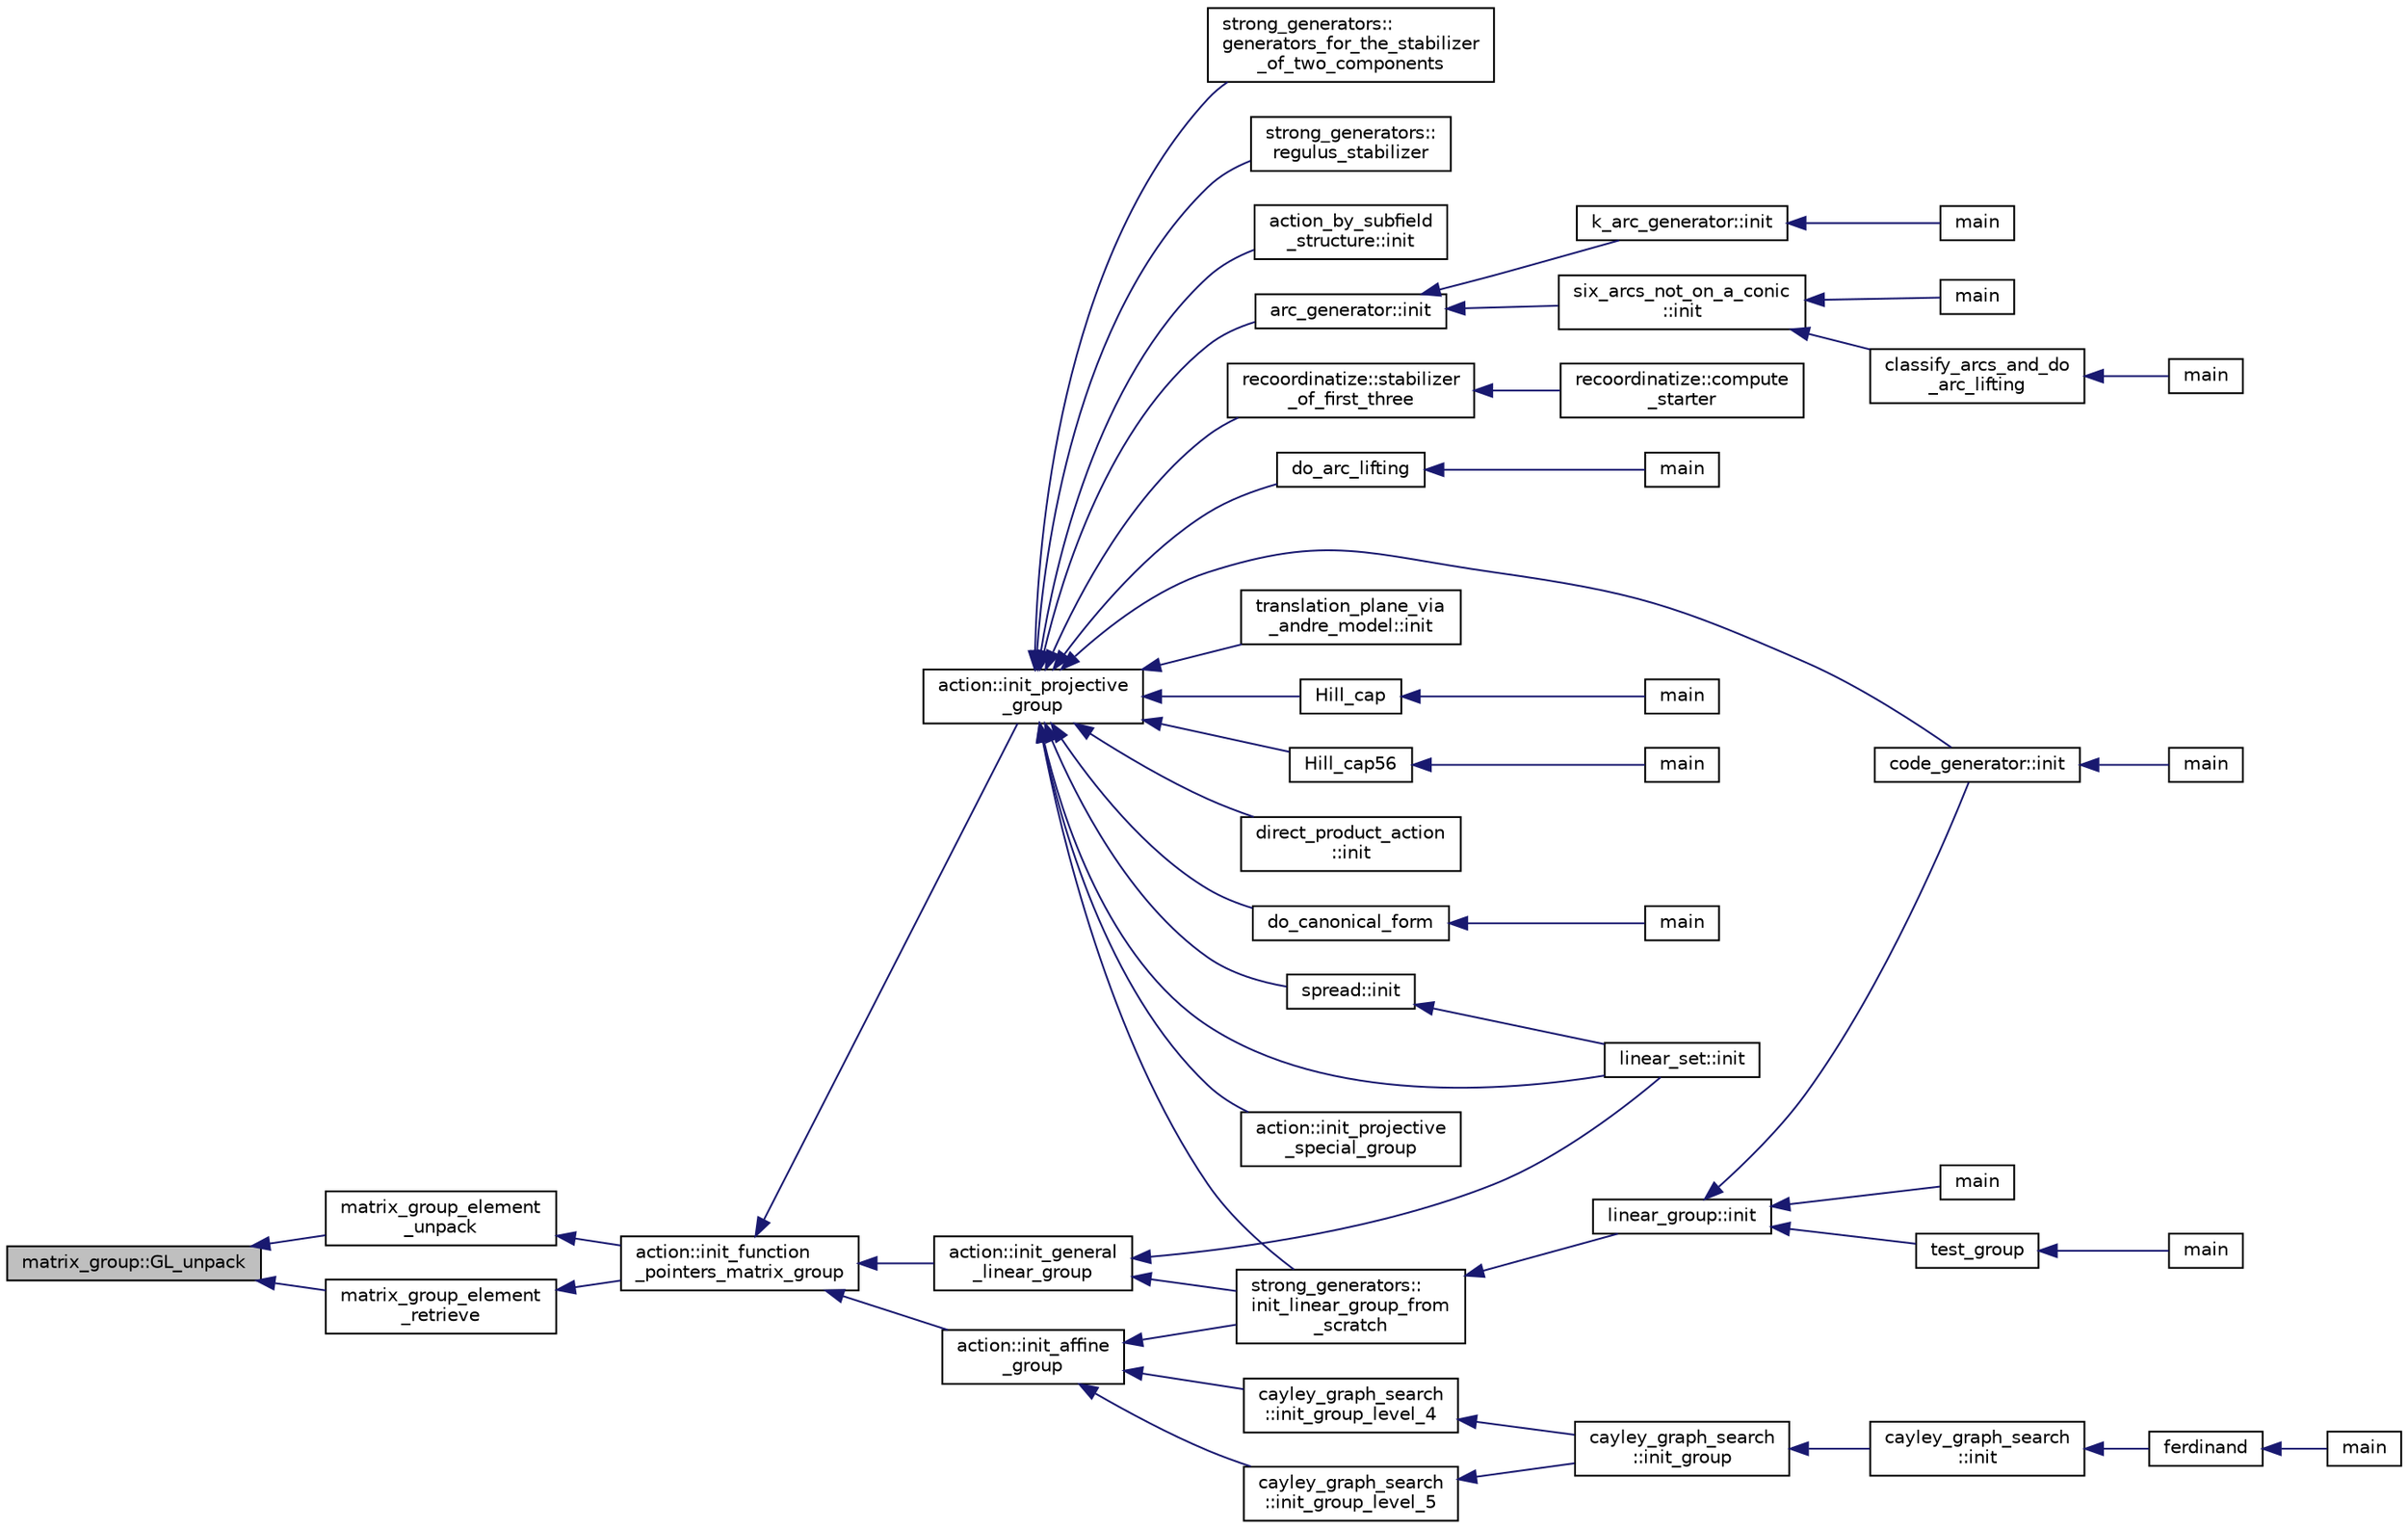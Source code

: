 digraph "matrix_group::GL_unpack"
{
  edge [fontname="Helvetica",fontsize="10",labelfontname="Helvetica",labelfontsize="10"];
  node [fontname="Helvetica",fontsize="10",shape=record];
  rankdir="LR";
  Node1994 [label="matrix_group::GL_unpack",height=0.2,width=0.4,color="black", fillcolor="grey75", style="filled", fontcolor="black"];
  Node1994 -> Node1995 [dir="back",color="midnightblue",fontsize="10",style="solid",fontname="Helvetica"];
  Node1995 [label="matrix_group_element\l_unpack",height=0.2,width=0.4,color="black", fillcolor="white", style="filled",URL="$da/d0a/interface__matrix__group_8_c.html#a3821f8c9d4e26962410c97ad9772b3af"];
  Node1995 -> Node1996 [dir="back",color="midnightblue",fontsize="10",style="solid",fontname="Helvetica"];
  Node1996 [label="action::init_function\l_pointers_matrix_group",height=0.2,width=0.4,color="black", fillcolor="white", style="filled",URL="$d2/d86/classaction.html#a48cbc0106c21fdcb5ec74a9cf8f4e1d8"];
  Node1996 -> Node1997 [dir="back",color="midnightblue",fontsize="10",style="solid",fontname="Helvetica"];
  Node1997 [label="action::init_projective\l_group",height=0.2,width=0.4,color="black", fillcolor="white", style="filled",URL="$d2/d86/classaction.html#ad943cb9d3828331bf5634c6dbfc31afd"];
  Node1997 -> Node1998 [dir="back",color="midnightblue",fontsize="10",style="solid",fontname="Helvetica"];
  Node1998 [label="do_arc_lifting",height=0.2,width=0.4,color="black", fillcolor="white", style="filled",URL="$d5/d9e/arcs__orderly_8_c.html#a7367bc544c290322bdbd4545388a27a8"];
  Node1998 -> Node1999 [dir="back",color="midnightblue",fontsize="10",style="solid",fontname="Helvetica"];
  Node1999 [label="main",height=0.2,width=0.4,color="black", fillcolor="white", style="filled",URL="$d5/d9e/arcs__orderly_8_c.html#a3c04138a5bfe5d72780bb7e82a18e627"];
  Node1997 -> Node2000 [dir="back",color="midnightblue",fontsize="10",style="solid",fontname="Helvetica"];
  Node2000 [label="code_generator::init",height=0.2,width=0.4,color="black", fillcolor="white", style="filled",URL="$db/d37/classcode__generator.html#acfaa1e8badf6f30255203f499b130af8"];
  Node2000 -> Node2001 [dir="back",color="midnightblue",fontsize="10",style="solid",fontname="Helvetica"];
  Node2001 [label="main",height=0.2,width=0.4,color="black", fillcolor="white", style="filled",URL="$d4/d4f/codes_8_c.html#a217dbf8b442f20279ea00b898af96f52"];
  Node1997 -> Node2002 [dir="back",color="midnightblue",fontsize="10",style="solid",fontname="Helvetica"];
  Node2002 [label="direct_product_action\l::init",height=0.2,width=0.4,color="black", fillcolor="white", style="filled",URL="$d3/d78/classdirect__product__action.html#aad40060e5821c011cccaa65a5c4df64f"];
  Node1997 -> Node2003 [dir="back",color="midnightblue",fontsize="10",style="solid",fontname="Helvetica"];
  Node2003 [label="Hill_cap",height=0.2,width=0.4,color="black", fillcolor="white", style="filled",URL="$da/d28/hill_8_c.html#a7c2543fe497e681d4b492b16ea7f933e"];
  Node2003 -> Node2004 [dir="back",color="midnightblue",fontsize="10",style="solid",fontname="Helvetica"];
  Node2004 [label="main",height=0.2,width=0.4,color="black", fillcolor="white", style="filled",URL="$da/d28/hill_8_c.html#a217dbf8b442f20279ea00b898af96f52"];
  Node1997 -> Node2005 [dir="back",color="midnightblue",fontsize="10",style="solid",fontname="Helvetica"];
  Node2005 [label="linear_set::init",height=0.2,width=0.4,color="black", fillcolor="white", style="filled",URL="$dd/d86/classlinear__set.html#a7ab24e84423749047d5465cb15505475"];
  Node1997 -> Node2006 [dir="back",color="midnightblue",fontsize="10",style="solid",fontname="Helvetica"];
  Node2006 [label="Hill_cap56",height=0.2,width=0.4,color="black", fillcolor="white", style="filled",URL="$df/d74/tl__geometry_8h.html#ad7fc0ff2bf8455ab25e170c6930047a6"];
  Node2006 -> Node2007 [dir="back",color="midnightblue",fontsize="10",style="solid",fontname="Helvetica"];
  Node2007 [label="main",height=0.2,width=0.4,color="black", fillcolor="white", style="filled",URL="$d4/d6e/make__something_8_c.html#a217dbf8b442f20279ea00b898af96f52"];
  Node1997 -> Node2008 [dir="back",color="midnightblue",fontsize="10",style="solid",fontname="Helvetica"];
  Node2008 [label="do_canonical_form",height=0.2,width=0.4,color="black", fillcolor="white", style="filled",URL="$dc/dd4/group__actions_8h.html#afb9f4a331a8a017ea3b8b7d9ed8dcc88"];
  Node2008 -> Node2009 [dir="back",color="midnightblue",fontsize="10",style="solid",fontname="Helvetica"];
  Node2009 [label="main",height=0.2,width=0.4,color="black", fillcolor="white", style="filled",URL="$d0/d2f/process_8_c.html#a3c04138a5bfe5d72780bb7e82a18e627"];
  Node1997 -> Node2010 [dir="back",color="midnightblue",fontsize="10",style="solid",fontname="Helvetica"];
  Node2010 [label="action::init_projective\l_special_group",height=0.2,width=0.4,color="black", fillcolor="white", style="filled",URL="$d2/d86/classaction.html#a4c69f0e07dff8ba8ac2415faf69d55a4"];
  Node1997 -> Node2011 [dir="back",color="midnightblue",fontsize="10",style="solid",fontname="Helvetica"];
  Node2011 [label="strong_generators::\linit_linear_group_from\l_scratch",height=0.2,width=0.4,color="black", fillcolor="white", style="filled",URL="$dc/d09/classstrong__generators.html#ad47ecfb9c141b65ed6aca34231d5a0d2"];
  Node2011 -> Node2012 [dir="back",color="midnightblue",fontsize="10",style="solid",fontname="Helvetica"];
  Node2012 [label="linear_group::init",height=0.2,width=0.4,color="black", fillcolor="white", style="filled",URL="$df/d5a/classlinear__group.html#a8119aa9b882192ab422b12614b259f28"];
  Node2012 -> Node2000 [dir="back",color="midnightblue",fontsize="10",style="solid",fontname="Helvetica"];
  Node2012 -> Node2013 [dir="back",color="midnightblue",fontsize="10",style="solid",fontname="Helvetica"];
  Node2013 [label="test_group",height=0.2,width=0.4,color="black", fillcolor="white", style="filled",URL="$d8/d03/analyze__q__designs_8_c.html#ad03444358d0b46e7aa4d88a806b44925"];
  Node2013 -> Node2014 [dir="back",color="midnightblue",fontsize="10",style="solid",fontname="Helvetica"];
  Node2014 [label="main",height=0.2,width=0.4,color="black", fillcolor="white", style="filled",URL="$d8/d03/analyze__q__designs_8_c.html#a217dbf8b442f20279ea00b898af96f52"];
  Node2012 -> Node2015 [dir="back",color="midnightblue",fontsize="10",style="solid",fontname="Helvetica"];
  Node2015 [label="main",height=0.2,width=0.4,color="black", fillcolor="white", style="filled",URL="$da/dd5/subspace__orbits__main_8_c.html#a217dbf8b442f20279ea00b898af96f52"];
  Node1997 -> Node2016 [dir="back",color="midnightblue",fontsize="10",style="solid",fontname="Helvetica"];
  Node2016 [label="strong_generators::\lgenerators_for_the_stabilizer\l_of_two_components",height=0.2,width=0.4,color="black", fillcolor="white", style="filled",URL="$dc/d09/classstrong__generators.html#acd9ddc5b768e4cf3f2398383d5a8f3b2"];
  Node1997 -> Node2017 [dir="back",color="midnightblue",fontsize="10",style="solid",fontname="Helvetica"];
  Node2017 [label="strong_generators::\lregulus_stabilizer",height=0.2,width=0.4,color="black", fillcolor="white", style="filled",URL="$dc/d09/classstrong__generators.html#a32e999d14b4168695f2e775ddf2ed7e7"];
  Node1997 -> Node2018 [dir="back",color="midnightblue",fontsize="10",style="solid",fontname="Helvetica"];
  Node2018 [label="action_by_subfield\l_structure::init",height=0.2,width=0.4,color="black", fillcolor="white", style="filled",URL="$dd/d67/classaction__by__subfield__structure.html#a565b45607d3ebc3eaa0e910a6ce6a661"];
  Node1997 -> Node2019 [dir="back",color="midnightblue",fontsize="10",style="solid",fontname="Helvetica"];
  Node2019 [label="arc_generator::init",height=0.2,width=0.4,color="black", fillcolor="white", style="filled",URL="$d4/d21/classarc__generator.html#ae614e18e9c641d67069fa27d48245cde"];
  Node2019 -> Node2020 [dir="back",color="midnightblue",fontsize="10",style="solid",fontname="Helvetica"];
  Node2020 [label="k_arc_generator::init",height=0.2,width=0.4,color="black", fillcolor="white", style="filled",URL="$d6/dd8/classk__arc__generator.html#a6036d9f52ede9f8ca681505626b5361d"];
  Node2020 -> Node2021 [dir="back",color="midnightblue",fontsize="10",style="solid",fontname="Helvetica"];
  Node2021 [label="main",height=0.2,width=0.4,color="black", fillcolor="white", style="filled",URL="$d6/d01/k__arc__generator__main_8_c.html#a217dbf8b442f20279ea00b898af96f52"];
  Node2019 -> Node2022 [dir="back",color="midnightblue",fontsize="10",style="solid",fontname="Helvetica"];
  Node2022 [label="six_arcs_not_on_a_conic\l::init",height=0.2,width=0.4,color="black", fillcolor="white", style="filled",URL="$d8/de6/classsix__arcs__not__on__a__conic.html#a7a4d5cf8a098488729934cfa8a70944a"];
  Node2022 -> Node2023 [dir="back",color="midnightblue",fontsize="10",style="solid",fontname="Helvetica"];
  Node2023 [label="classify_arcs_and_do\l_arc_lifting",height=0.2,width=0.4,color="black", fillcolor="white", style="filled",URL="$d6/dc3/arc__lifting__main_8_c.html#afdd7be16f16b8c71e9a72fe5f6a0b59c"];
  Node2023 -> Node2024 [dir="back",color="midnightblue",fontsize="10",style="solid",fontname="Helvetica"];
  Node2024 [label="main",height=0.2,width=0.4,color="black", fillcolor="white", style="filled",URL="$d6/dc3/arc__lifting__main_8_c.html#a217dbf8b442f20279ea00b898af96f52"];
  Node2022 -> Node2025 [dir="back",color="midnightblue",fontsize="10",style="solid",fontname="Helvetica"];
  Node2025 [label="main",height=0.2,width=0.4,color="black", fillcolor="white", style="filled",URL="$d2/dfa/create__surface__main_8_c.html#a217dbf8b442f20279ea00b898af96f52"];
  Node1997 -> Node2026 [dir="back",color="midnightblue",fontsize="10",style="solid",fontname="Helvetica"];
  Node2026 [label="recoordinatize::stabilizer\l_of_first_three",height=0.2,width=0.4,color="black", fillcolor="white", style="filled",URL="$d3/d3c/classrecoordinatize.html#ae8a24e776a57f0ac4923f6ed1d1db6e6"];
  Node2026 -> Node2027 [dir="back",color="midnightblue",fontsize="10",style="solid",fontname="Helvetica"];
  Node2027 [label="recoordinatize::compute\l_starter",height=0.2,width=0.4,color="black", fillcolor="white", style="filled",URL="$d3/d3c/classrecoordinatize.html#a274b399821488e5f6fb1adfbc8f8ebac"];
  Node1997 -> Node2028 [dir="back",color="midnightblue",fontsize="10",style="solid",fontname="Helvetica"];
  Node2028 [label="spread::init",height=0.2,width=0.4,color="black", fillcolor="white", style="filled",URL="$da/dc1/classspread.html#aa2493aebcdd72c4472213711dfcc2ab6"];
  Node2028 -> Node2005 [dir="back",color="midnightblue",fontsize="10",style="solid",fontname="Helvetica"];
  Node1997 -> Node2029 [dir="back",color="midnightblue",fontsize="10",style="solid",fontname="Helvetica"];
  Node2029 [label="translation_plane_via\l_andre_model::init",height=0.2,width=0.4,color="black", fillcolor="white", style="filled",URL="$d1/dcc/classtranslation__plane__via__andre__model.html#adb424599de168ade331979a9218ee07b"];
  Node1996 -> Node2030 [dir="back",color="midnightblue",fontsize="10",style="solid",fontname="Helvetica"];
  Node2030 [label="action::init_affine\l_group",height=0.2,width=0.4,color="black", fillcolor="white", style="filled",URL="$d2/d86/classaction.html#a32c0c683b3071fef19d28ca4880b568a"];
  Node2030 -> Node2031 [dir="back",color="midnightblue",fontsize="10",style="solid",fontname="Helvetica"];
  Node2031 [label="cayley_graph_search\l::init_group_level_4",height=0.2,width=0.4,color="black", fillcolor="white", style="filled",URL="$de/dae/classcayley__graph__search.html#a6593f90cd91bea8c23fe71acca05655e"];
  Node2031 -> Node2032 [dir="back",color="midnightblue",fontsize="10",style="solid",fontname="Helvetica"];
  Node2032 [label="cayley_graph_search\l::init_group",height=0.2,width=0.4,color="black", fillcolor="white", style="filled",URL="$de/dae/classcayley__graph__search.html#adbce2e517a8ed979f53e8aeb043cf4ca"];
  Node2032 -> Node2033 [dir="back",color="midnightblue",fontsize="10",style="solid",fontname="Helvetica"];
  Node2033 [label="cayley_graph_search\l::init",height=0.2,width=0.4,color="black", fillcolor="white", style="filled",URL="$de/dae/classcayley__graph__search.html#add9c6434abeaebac4a07bc03cb21672d"];
  Node2033 -> Node2034 [dir="back",color="midnightblue",fontsize="10",style="solid",fontname="Helvetica"];
  Node2034 [label="ferdinand",height=0.2,width=0.4,color="black", fillcolor="white", style="filled",URL="$da/df3/ferdinand_8_c.html#a322b57727d23cf5a0932f11c30ea18d9"];
  Node2034 -> Node2035 [dir="back",color="midnightblue",fontsize="10",style="solid",fontname="Helvetica"];
  Node2035 [label="main",height=0.2,width=0.4,color="black", fillcolor="white", style="filled",URL="$da/df3/ferdinand_8_c.html#a3c04138a5bfe5d72780bb7e82a18e627"];
  Node2030 -> Node2036 [dir="back",color="midnightblue",fontsize="10",style="solid",fontname="Helvetica"];
  Node2036 [label="cayley_graph_search\l::init_group_level_5",height=0.2,width=0.4,color="black", fillcolor="white", style="filled",URL="$de/dae/classcayley__graph__search.html#ab4427f6ab65833dae31a18f44a5d6d7a"];
  Node2036 -> Node2032 [dir="back",color="midnightblue",fontsize="10",style="solid",fontname="Helvetica"];
  Node2030 -> Node2011 [dir="back",color="midnightblue",fontsize="10",style="solid",fontname="Helvetica"];
  Node1996 -> Node2037 [dir="back",color="midnightblue",fontsize="10",style="solid",fontname="Helvetica"];
  Node2037 [label="action::init_general\l_linear_group",height=0.2,width=0.4,color="black", fillcolor="white", style="filled",URL="$d2/d86/classaction.html#a1ff1bf53f9073bfc76ff073e7af6f396"];
  Node2037 -> Node2005 [dir="back",color="midnightblue",fontsize="10",style="solid",fontname="Helvetica"];
  Node2037 -> Node2011 [dir="back",color="midnightblue",fontsize="10",style="solid",fontname="Helvetica"];
  Node1994 -> Node2038 [dir="back",color="midnightblue",fontsize="10",style="solid",fontname="Helvetica"];
  Node2038 [label="matrix_group_element\l_retrieve",height=0.2,width=0.4,color="black", fillcolor="white", style="filled",URL="$da/d0a/interface__matrix__group_8_c.html#aefc74c0503168b62ff732d3cc131fdc6"];
  Node2038 -> Node1996 [dir="back",color="midnightblue",fontsize="10",style="solid",fontname="Helvetica"];
}
